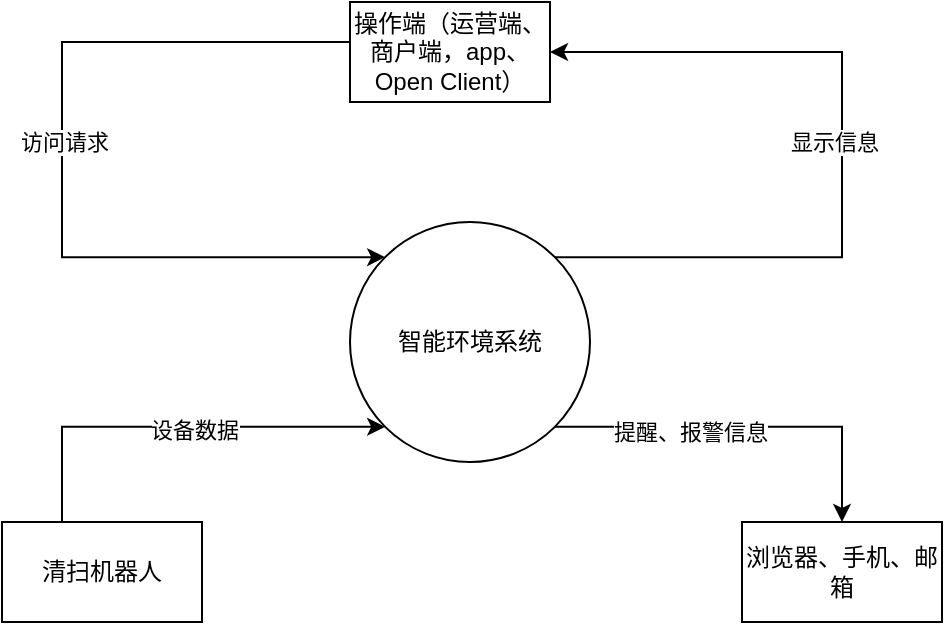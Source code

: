 <mxfile version="24.7.16">
  <diagram name="第 1 页" id="rO9rKtJyF8ni1TbzW90n">
    <mxGraphModel dx="1426" dy="747" grid="1" gridSize="10" guides="1" tooltips="1" connect="1" arrows="1" fold="1" page="1" pageScale="1" pageWidth="827" pageHeight="1169" math="0" shadow="0">
      <root>
        <mxCell id="0" />
        <mxCell id="1" parent="0" />
        <mxCell id="zHHdFYbYn-DdO8032JpJ-26" style="edgeStyle=orthogonalEdgeStyle;rounded=0;orthogonalLoop=1;jettySize=auto;html=1;exitX=1;exitY=1;exitDx=0;exitDy=0;entryX=0.5;entryY=0;entryDx=0;entryDy=0;" edge="1" parent="1" source="zHHdFYbYn-DdO8032JpJ-13" target="zHHdFYbYn-DdO8032JpJ-29">
          <mxGeometry relative="1" as="geometry">
            <mxPoint x="540" y="450" as="targetPoint" />
          </mxGeometry>
        </mxCell>
        <mxCell id="zHHdFYbYn-DdO8032JpJ-28" value="提醒、报警信息" style="edgeLabel;html=1;align=center;verticalAlign=middle;resizable=0;points=[];" vertex="1" connectable="0" parent="zHHdFYbYn-DdO8032JpJ-26">
          <mxGeometry x="-0.3" y="-2" relative="1" as="geometry">
            <mxPoint as="offset" />
          </mxGeometry>
        </mxCell>
        <mxCell id="zHHdFYbYn-DdO8032JpJ-42" style="edgeStyle=orthogonalEdgeStyle;rounded=0;orthogonalLoop=1;jettySize=auto;html=1;exitX=1;exitY=0;exitDx=0;exitDy=0;entryX=1;entryY=0.5;entryDx=0;entryDy=0;" edge="1" parent="1" source="zHHdFYbYn-DdO8032JpJ-13" target="zHHdFYbYn-DdO8032JpJ-19">
          <mxGeometry relative="1" as="geometry">
            <Array as="points">
              <mxPoint x="590" y="338" />
              <mxPoint x="590" y="235" />
            </Array>
          </mxGeometry>
        </mxCell>
        <mxCell id="zHHdFYbYn-DdO8032JpJ-43" value="显示信息" style="edgeLabel;html=1;align=center;verticalAlign=middle;resizable=0;points=[];" vertex="1" connectable="0" parent="zHHdFYbYn-DdO8032JpJ-42">
          <mxGeometry x="0.312" y="2" relative="1" as="geometry">
            <mxPoint x="7" y="43" as="offset" />
          </mxGeometry>
        </mxCell>
        <mxCell id="zHHdFYbYn-DdO8032JpJ-13" value="智能环境系统" style="shape=ellipse;html=1;dashed=0;whiteSpace=wrap;aspect=fixed;perimeter=ellipsePerimeter;" vertex="1" parent="1">
          <mxGeometry x="344" y="320" width="120" height="120" as="geometry" />
        </mxCell>
        <mxCell id="zHHdFYbYn-DdO8032JpJ-15" style="edgeStyle=orthogonalEdgeStyle;rounded=0;orthogonalLoop=1;jettySize=auto;html=1;exitX=0.5;exitY=0;exitDx=0;exitDy=0;entryX=0;entryY=1;entryDx=0;entryDy=0;" edge="1" parent="1" source="zHHdFYbYn-DdO8032JpJ-14" target="zHHdFYbYn-DdO8032JpJ-13">
          <mxGeometry relative="1" as="geometry">
            <Array as="points">
              <mxPoint x="200" y="422" />
            </Array>
          </mxGeometry>
        </mxCell>
        <mxCell id="zHHdFYbYn-DdO8032JpJ-39" value="设备数据" style="edgeLabel;html=1;align=center;verticalAlign=middle;resizable=0;points=[];" vertex="1" connectable="0" parent="zHHdFYbYn-DdO8032JpJ-15">
          <mxGeometry x="0.164" y="-1" relative="1" as="geometry">
            <mxPoint as="offset" />
          </mxGeometry>
        </mxCell>
        <mxCell id="zHHdFYbYn-DdO8032JpJ-14" value="清扫机器人" style="html=1;dashed=0;whiteSpace=wrap;" vertex="1" parent="1">
          <mxGeometry x="170" y="470" width="100" height="50" as="geometry" />
        </mxCell>
        <mxCell id="zHHdFYbYn-DdO8032JpJ-40" style="edgeStyle=orthogonalEdgeStyle;rounded=0;orthogonalLoop=1;jettySize=auto;html=1;exitX=0.5;exitY=1;exitDx=0;exitDy=0;entryX=0;entryY=0;entryDx=0;entryDy=0;" edge="1" parent="1" target="zHHdFYbYn-DdO8032JpJ-13">
          <mxGeometry relative="1" as="geometry">
            <mxPoint x="350" y="230" as="sourcePoint" />
            <mxPoint x="311.574" y="307.574" as="targetPoint" />
            <Array as="points">
              <mxPoint x="200" y="230" />
              <mxPoint x="200" y="338" />
            </Array>
          </mxGeometry>
        </mxCell>
        <mxCell id="zHHdFYbYn-DdO8032JpJ-41" value="访问请求" style="edgeLabel;html=1;align=center;verticalAlign=middle;resizable=0;points=[];" vertex="1" connectable="0" parent="zHHdFYbYn-DdO8032JpJ-40">
          <mxGeometry x="0.266" relative="1" as="geometry">
            <mxPoint x="-7" y="-58" as="offset" />
          </mxGeometry>
        </mxCell>
        <mxCell id="zHHdFYbYn-DdO8032JpJ-19" value="操作端（运营端、商户端，app、Open Client）" style="html=1;dashed=0;whiteSpace=wrap;" vertex="1" parent="1">
          <mxGeometry x="344" y="210" width="100" height="50" as="geometry" />
        </mxCell>
        <mxCell id="zHHdFYbYn-DdO8032JpJ-29" value="浏览器、手机、邮箱" style="html=1;dashed=0;whiteSpace=wrap;" vertex="1" parent="1">
          <mxGeometry x="540" y="470" width="100" height="50" as="geometry" />
        </mxCell>
      </root>
    </mxGraphModel>
  </diagram>
</mxfile>
